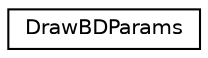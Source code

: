 digraph "Graphical Class Hierarchy"
{
  edge [fontname="Helvetica",fontsize="10",labelfontname="Helvetica",labelfontsize="10"];
  node [fontname="Helvetica",fontsize="10",shape=record];
  rankdir="LR";
  Node1 [label="DrawBDParams",height=0.2,width=0.4,color="black", fillcolor="white", style="filled",URL="$class_draw_b_d_params.html"];
}
